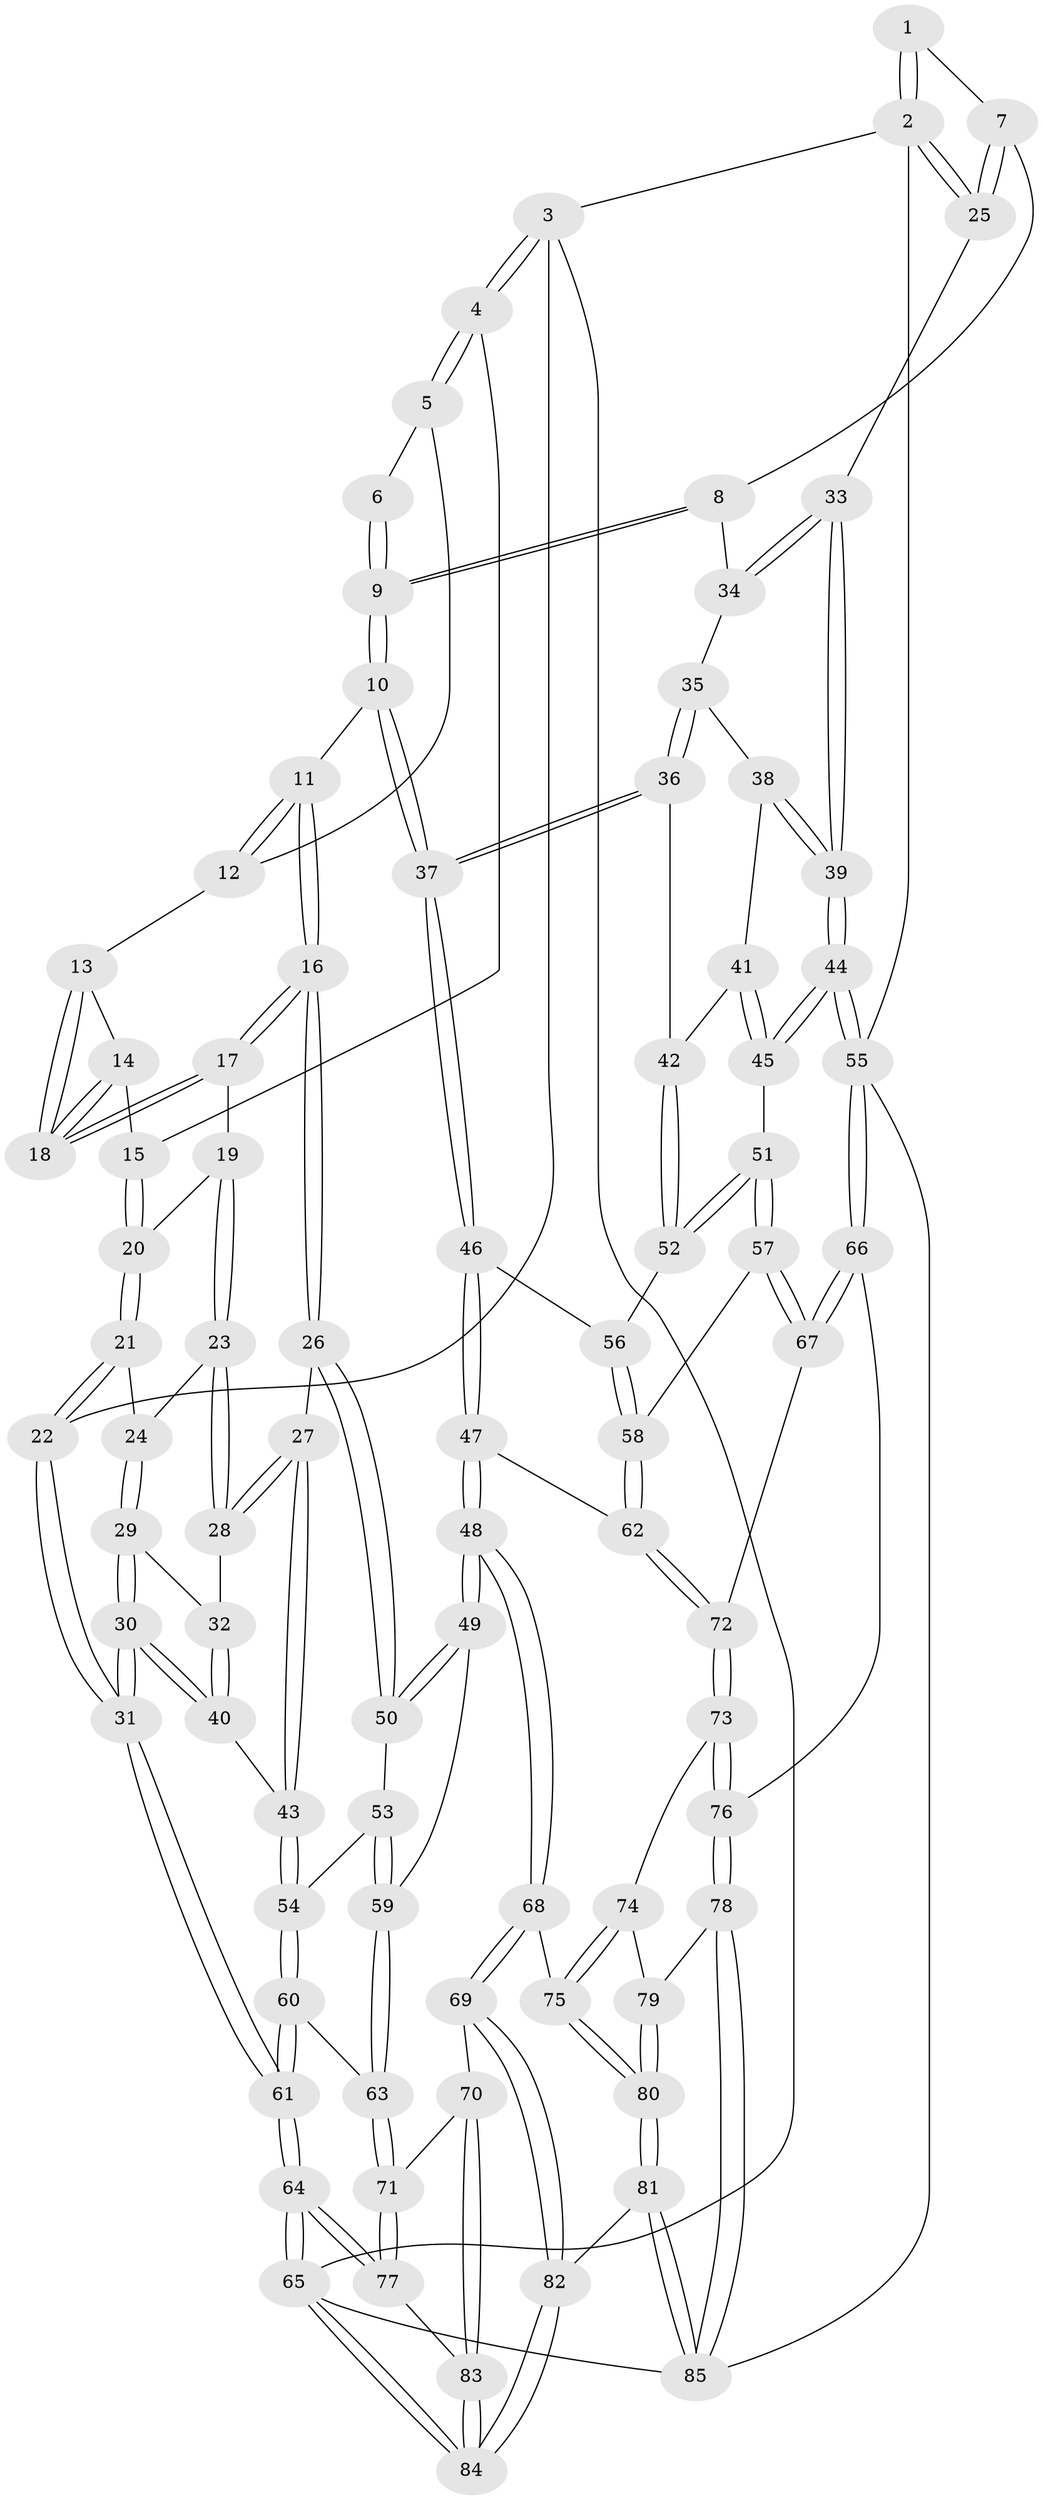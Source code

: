 // coarse degree distribution, {1: 0.0196078431372549, 3: 0.13725490196078433, 4: 0.23529411764705882, 5: 0.49019607843137253, 6: 0.058823529411764705, 11: 0.0196078431372549, 9: 0.0196078431372549, 7: 0.0196078431372549}
// Generated by graph-tools (version 1.1) at 2025/04/03/04/25 22:04:51]
// undirected, 85 vertices, 209 edges
graph export_dot {
graph [start="1"]
  node [color=gray90,style=filled];
  1 [pos="+0.7396553739862766+0"];
  2 [pos="+1+0"];
  3 [pos="+0+0"];
  4 [pos="+0+0"];
  5 [pos="+0.2837165238497855+0"];
  6 [pos="+0.49795101533278807+0"];
  7 [pos="+0.7135208755716328+0.1454323600069796"];
  8 [pos="+0.6986847801994447+0.17873114195262654"];
  9 [pos="+0.6159014896749175+0.2062246299762243"];
  10 [pos="+0.5623920075729891+0.2563257618105327"];
  11 [pos="+0.4460537374768989+0.2538861380537202"];
  12 [pos="+0.2866499062719774+0"];
  13 [pos="+0.2442718822999218+0.006124669468174047"];
  14 [pos="+0.14846211500416026+0.10904838416447281"];
  15 [pos="+0.07995579146395404+0.08093160505264613"];
  16 [pos="+0.35861227210887775+0.30054140880248525"];
  17 [pos="+0.22338989389154093+0.2034732874841924"];
  18 [pos="+0.21948341645391234+0.1630589119508982"];
  19 [pos="+0.12570908496748737+0.21536921271689258"];
  20 [pos="+0.10303696944485415+0.20865318470631042"];
  21 [pos="+0.05882168294473491+0.22499631234393913"];
  22 [pos="+0+0.2489948556168954"];
  23 [pos="+0.12761285339572997+0.2965805109526217"];
  24 [pos="+0.07494303237822905+0.3171952591927114"];
  25 [pos="+1+0"];
  26 [pos="+0.3245240803102861+0.36406813162834106"];
  27 [pos="+0.1701727983159372+0.3792792284156947"];
  28 [pos="+0.16375823363479725+0.37508270060220555"];
  29 [pos="+0.06903358376050726+0.334598535999763"];
  30 [pos="+0+0.4293295219237831"];
  31 [pos="+0+0.4222989945488213"];
  32 [pos="+0.15504277437333921+0.3735818142723551"];
  33 [pos="+1+0"];
  34 [pos="+0.8043897005790844+0.22016896090920968"];
  35 [pos="+0.8588051335956703+0.27965594088585966"];
  36 [pos="+0.6960088741866508+0.46894343279998024"];
  37 [pos="+0.6499368895785989+0.488070228562524"];
  38 [pos="+0.9165157099809724+0.32037381496799705"];
  39 [pos="+1+0.24572431481652024"];
  40 [pos="+0+0.4307535460451304"];
  41 [pos="+0.9058603876949698+0.3644662266172435"];
  42 [pos="+0.8515726631728938+0.4360836988908174"];
  43 [pos="+0.08574127485041104+0.5088804472941065"];
  44 [pos="+1+0.5918153762521493"];
  45 [pos="+1+0.575984627511554"];
  46 [pos="+0.648258491599718+0.5018530288139024"];
  47 [pos="+0.5870769920415456+0.6297984253047814"];
  48 [pos="+0.5647717783392309+0.6422264034823634"];
  49 [pos="+0.4661049650246108+0.6059122979529385"];
  50 [pos="+0.32477159544195194+0.38200364364487427"];
  51 [pos="+0.993825873484802+0.5816367712706475"];
  52 [pos="+0.8936592797082815+0.5404763384718283"];
  53 [pos="+0.23444313081858148+0.5450546358061026"];
  54 [pos="+0.1398881508139232+0.5768249502109501"];
  55 [pos="+1+0.8115737341306106"];
  56 [pos="+0.8206008879813056+0.5621529336970554"];
  57 [pos="+0.8901455584683242+0.6821626567008132"];
  58 [pos="+0.829886268161823+0.6740617270037143"];
  59 [pos="+0.3305432098525162+0.6416690684422163"];
  60 [pos="+0.1191127043883174+0.6617659342510821"];
  61 [pos="+0+0.8823349787247766"];
  62 [pos="+0.7271361846502578+0.7120795150940838"];
  63 [pos="+0.25686805534228696+0.7722011935122136"];
  64 [pos="+0+1"];
  65 [pos="+0+1"];
  66 [pos="+0.951854920606862+0.8521278030565921"];
  67 [pos="+0.9182067222817617+0.7958663319124809"];
  68 [pos="+0.5145055174956485+0.7978776701618521"];
  69 [pos="+0.46059550090227314+0.8396492327125298"];
  70 [pos="+0.3707799295818459+0.8508681071942732"];
  71 [pos="+0.25902114664351916+0.7809750731050014"];
  72 [pos="+0.7418468682771844+0.7480458324054198"];
  73 [pos="+0.749967674545303+0.8223697617277826"];
  74 [pos="+0.727742389908027+0.8585888179331882"];
  75 [pos="+0.5740082088190798+0.8493552351012398"];
  76 [pos="+0.9165818877940773+0.884784665961217"];
  77 [pos="+0.12476692797093647+0.9145050069283154"];
  78 [pos="+0.8734346549502949+0.9802828963366852"];
  79 [pos="+0.7282869438727441+0.8742660533649043"];
  80 [pos="+0.6680314614279967+1"];
  81 [pos="+0.6870844361304382+1"];
  82 [pos="+0.5256050485896274+1"];
  83 [pos="+0.3337404975192797+0.9422561331352957"];
  84 [pos="+0.28303157028827935+1"];
  85 [pos="+0.8040657701463279+1"];
  1 -- 2;
  1 -- 2;
  1 -- 7;
  2 -- 3;
  2 -- 25;
  2 -- 25;
  2 -- 55;
  3 -- 4;
  3 -- 4;
  3 -- 22;
  3 -- 65;
  4 -- 5;
  4 -- 5;
  4 -- 15;
  5 -- 6;
  5 -- 12;
  6 -- 9;
  6 -- 9;
  7 -- 8;
  7 -- 25;
  7 -- 25;
  8 -- 9;
  8 -- 9;
  8 -- 34;
  9 -- 10;
  9 -- 10;
  10 -- 11;
  10 -- 37;
  10 -- 37;
  11 -- 12;
  11 -- 12;
  11 -- 16;
  11 -- 16;
  12 -- 13;
  13 -- 14;
  13 -- 18;
  13 -- 18;
  14 -- 15;
  14 -- 18;
  14 -- 18;
  15 -- 20;
  15 -- 20;
  16 -- 17;
  16 -- 17;
  16 -- 26;
  16 -- 26;
  17 -- 18;
  17 -- 18;
  17 -- 19;
  19 -- 20;
  19 -- 23;
  19 -- 23;
  20 -- 21;
  20 -- 21;
  21 -- 22;
  21 -- 22;
  21 -- 24;
  22 -- 31;
  22 -- 31;
  23 -- 24;
  23 -- 28;
  23 -- 28;
  24 -- 29;
  24 -- 29;
  25 -- 33;
  26 -- 27;
  26 -- 50;
  26 -- 50;
  27 -- 28;
  27 -- 28;
  27 -- 43;
  27 -- 43;
  28 -- 32;
  29 -- 30;
  29 -- 30;
  29 -- 32;
  30 -- 31;
  30 -- 31;
  30 -- 40;
  30 -- 40;
  31 -- 61;
  31 -- 61;
  32 -- 40;
  32 -- 40;
  33 -- 34;
  33 -- 34;
  33 -- 39;
  33 -- 39;
  34 -- 35;
  35 -- 36;
  35 -- 36;
  35 -- 38;
  36 -- 37;
  36 -- 37;
  36 -- 42;
  37 -- 46;
  37 -- 46;
  38 -- 39;
  38 -- 39;
  38 -- 41;
  39 -- 44;
  39 -- 44;
  40 -- 43;
  41 -- 42;
  41 -- 45;
  41 -- 45;
  42 -- 52;
  42 -- 52;
  43 -- 54;
  43 -- 54;
  44 -- 45;
  44 -- 45;
  44 -- 55;
  44 -- 55;
  45 -- 51;
  46 -- 47;
  46 -- 47;
  46 -- 56;
  47 -- 48;
  47 -- 48;
  47 -- 62;
  48 -- 49;
  48 -- 49;
  48 -- 68;
  48 -- 68;
  49 -- 50;
  49 -- 50;
  49 -- 59;
  50 -- 53;
  51 -- 52;
  51 -- 52;
  51 -- 57;
  51 -- 57;
  52 -- 56;
  53 -- 54;
  53 -- 59;
  53 -- 59;
  54 -- 60;
  54 -- 60;
  55 -- 66;
  55 -- 66;
  55 -- 85;
  56 -- 58;
  56 -- 58;
  57 -- 58;
  57 -- 67;
  57 -- 67;
  58 -- 62;
  58 -- 62;
  59 -- 63;
  59 -- 63;
  60 -- 61;
  60 -- 61;
  60 -- 63;
  61 -- 64;
  61 -- 64;
  62 -- 72;
  62 -- 72;
  63 -- 71;
  63 -- 71;
  64 -- 65;
  64 -- 65;
  64 -- 77;
  64 -- 77;
  65 -- 84;
  65 -- 84;
  65 -- 85;
  66 -- 67;
  66 -- 67;
  66 -- 76;
  67 -- 72;
  68 -- 69;
  68 -- 69;
  68 -- 75;
  69 -- 70;
  69 -- 82;
  69 -- 82;
  70 -- 71;
  70 -- 83;
  70 -- 83;
  71 -- 77;
  71 -- 77;
  72 -- 73;
  72 -- 73;
  73 -- 74;
  73 -- 76;
  73 -- 76;
  74 -- 75;
  74 -- 75;
  74 -- 79;
  75 -- 80;
  75 -- 80;
  76 -- 78;
  76 -- 78;
  77 -- 83;
  78 -- 79;
  78 -- 85;
  78 -- 85;
  79 -- 80;
  79 -- 80;
  80 -- 81;
  80 -- 81;
  81 -- 82;
  81 -- 85;
  81 -- 85;
  82 -- 84;
  82 -- 84;
  83 -- 84;
  83 -- 84;
}
